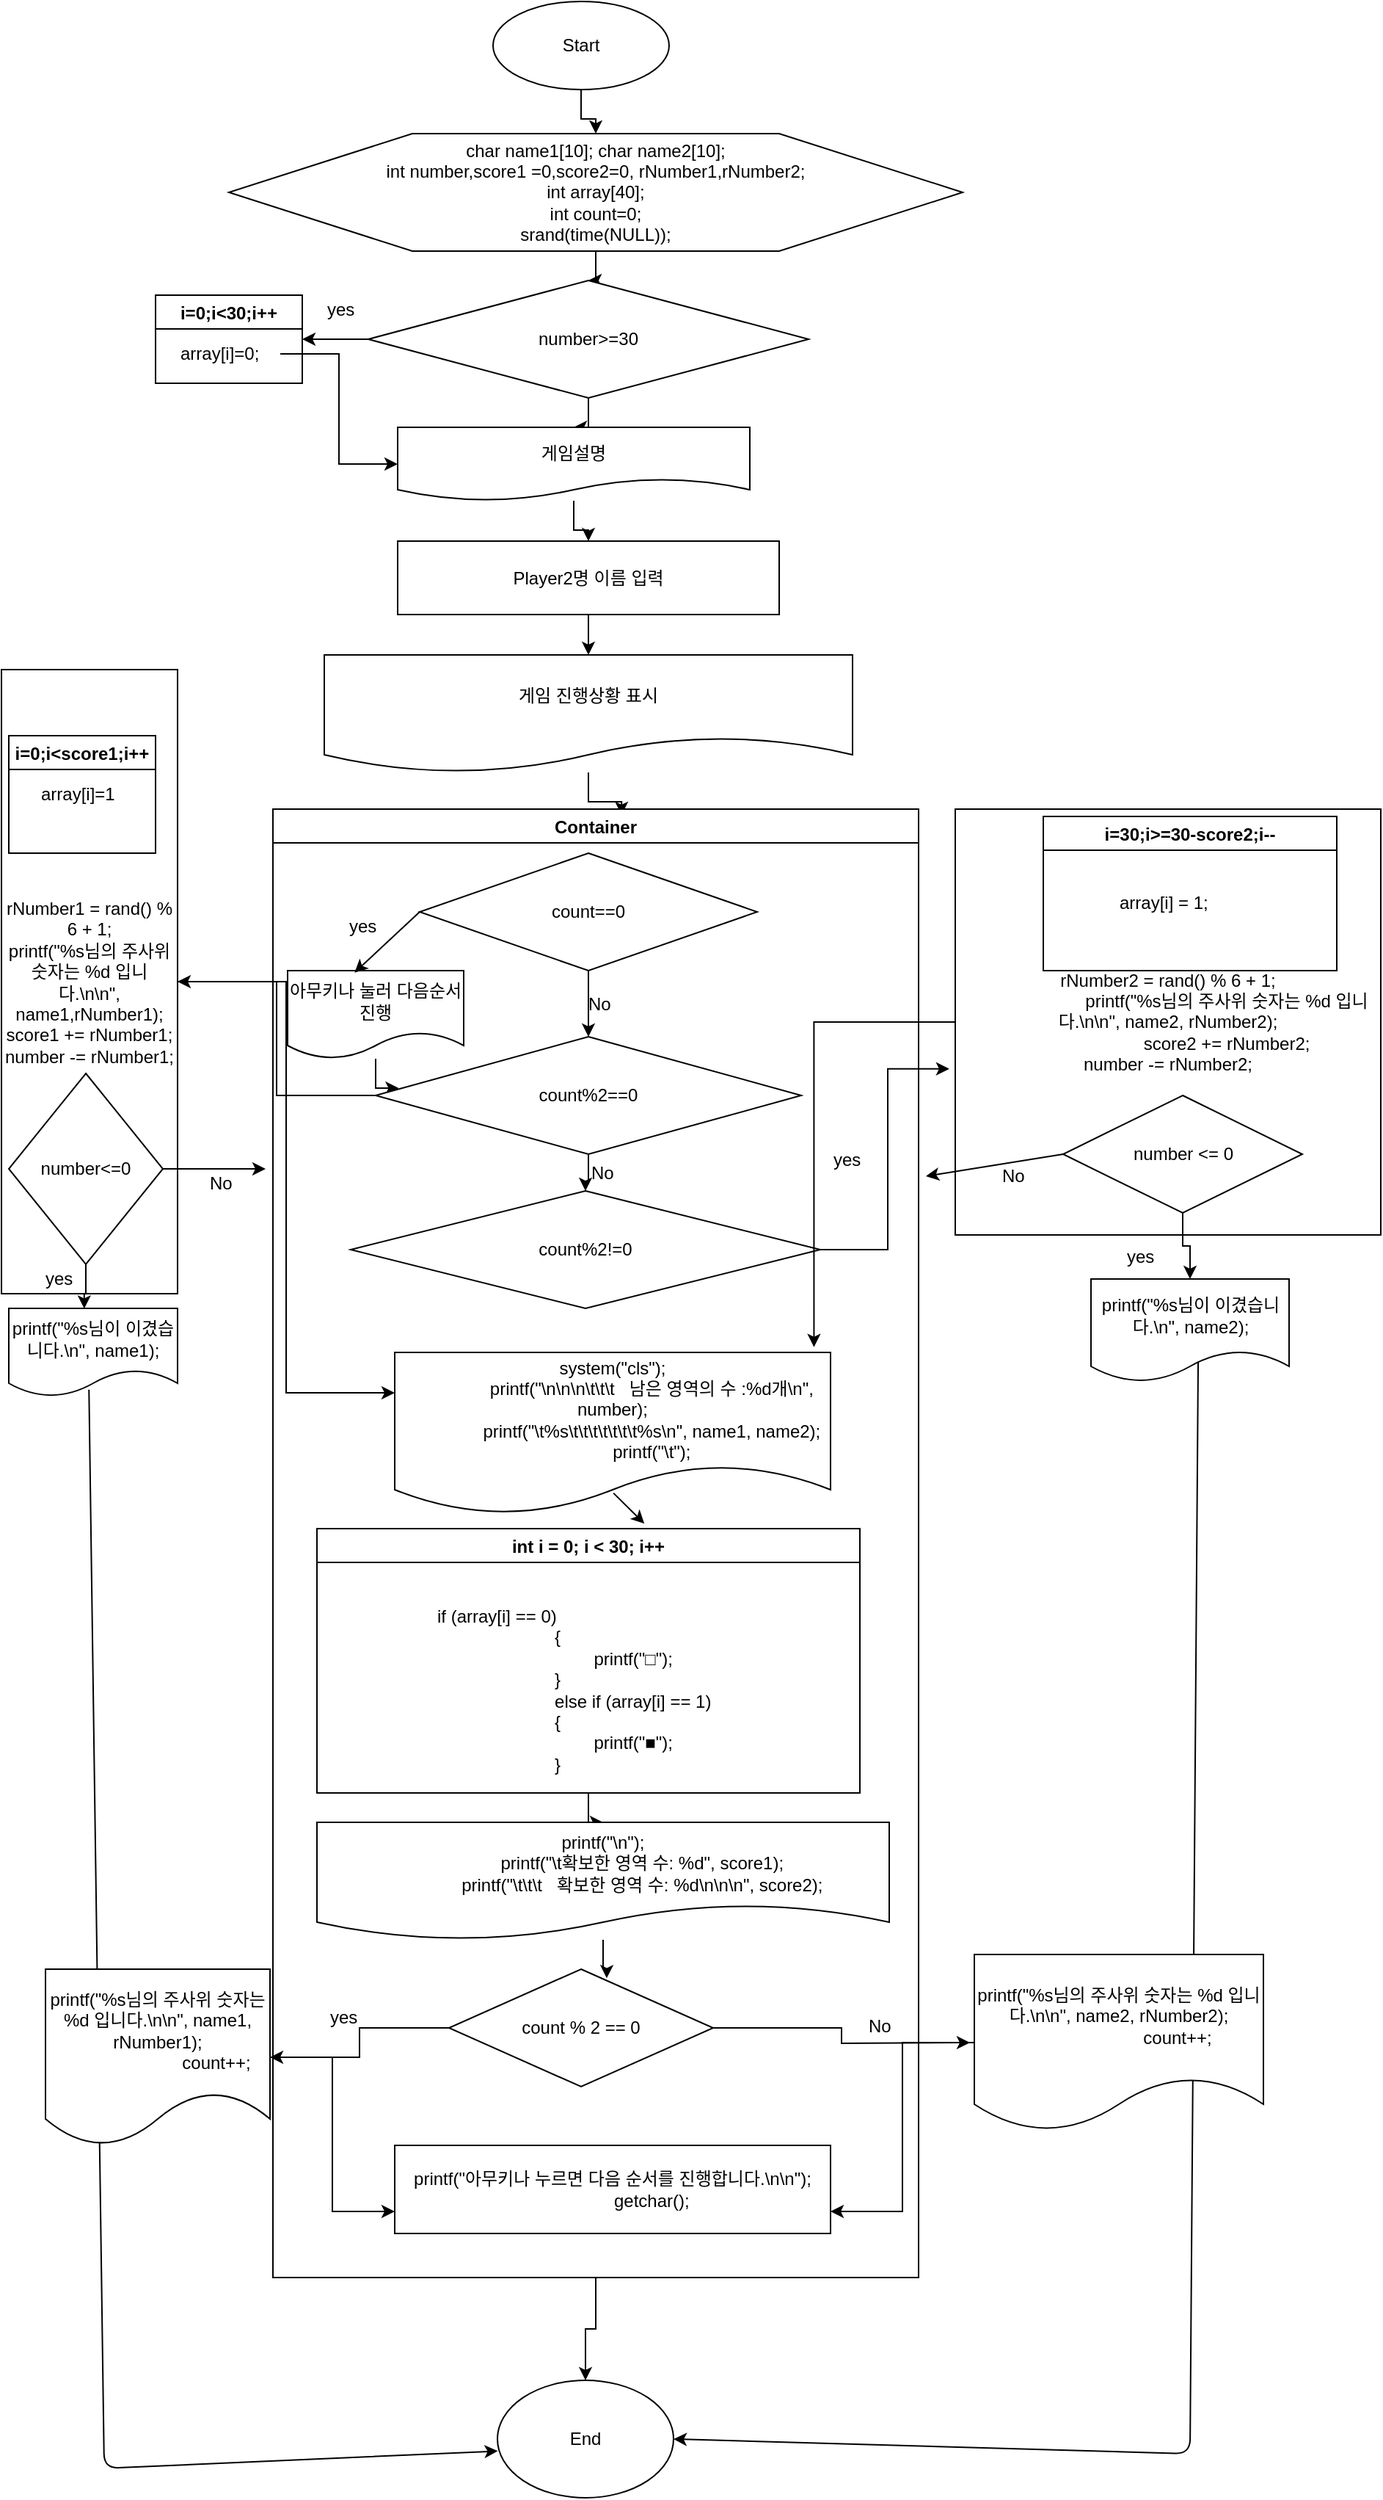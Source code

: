 <mxfile pages="1" version="11.2.4" type="github"><diagram id="EVxTNWj3zUvSbNmn4dXn" name="Page-1"><mxGraphModel dx="3460" dy="1777" grid="1" gridSize="10" guides="1" tooltips="1" connect="1" arrows="1" fold="1" page="1" pageScale="1" pageWidth="827" pageHeight="1169" math="0" shadow="0"><root><mxCell id="0"/><mxCell id="1" parent="0"/><mxCell id="WXUBjpPvQrA9IE36vHq7-67" style="edgeStyle=orthogonalEdgeStyle;rounded=0;orthogonalLoop=1;jettySize=auto;html=1;" edge="1" parent="1" source="WXUBjpPvQrA9IE36vHq7-1" target="WXUBjpPvQrA9IE36vHq7-40"><mxGeometry relative="1" as="geometry"/></mxCell><mxCell id="WXUBjpPvQrA9IE36vHq7-1" value="Start" style="ellipse;whiteSpace=wrap;html=1;" vertex="1" parent="1"><mxGeometry x="335" width="120" height="60" as="geometry"/></mxCell><mxCell id="WXUBjpPvQrA9IE36vHq7-66" style="edgeStyle=orthogonalEdgeStyle;rounded=0;orthogonalLoop=1;jettySize=auto;html=1;entryX=0.5;entryY=0;entryDx=0;entryDy=0;" edge="1" parent="1" source="WXUBjpPvQrA9IE36vHq7-40" target="WXUBjpPvQrA9IE36vHq7-41"><mxGeometry relative="1" as="geometry"/></mxCell><mxCell id="WXUBjpPvQrA9IE36vHq7-40" value="char name1[10]; char name2[10];&lt;br&gt;int number,score1 =0,score2=0,&amp;nbsp;rNumber1,rNumber2;&lt;br&gt;int array[40];&lt;br&gt;int count=0;&lt;br&gt;srand(time(NULL));" style="shape=hexagon;perimeter=hexagonPerimeter2;whiteSpace=wrap;html=1;" vertex="1" parent="1"><mxGeometry x="155" y="90" width="500" height="80" as="geometry"/></mxCell><mxCell id="WXUBjpPvQrA9IE36vHq7-63" style="edgeStyle=orthogonalEdgeStyle;rounded=0;orthogonalLoop=1;jettySize=auto;html=1;entryX=1;entryY=0.5;entryDx=0;entryDy=0;" edge="1" parent="1" source="WXUBjpPvQrA9IE36vHq7-41" target="WXUBjpPvQrA9IE36vHq7-43"><mxGeometry relative="1" as="geometry"/></mxCell><mxCell id="WXUBjpPvQrA9IE36vHq7-65" style="edgeStyle=orthogonalEdgeStyle;rounded=0;orthogonalLoop=1;jettySize=auto;html=1;" edge="1" parent="1" source="WXUBjpPvQrA9IE36vHq7-41" target="WXUBjpPvQrA9IE36vHq7-49"><mxGeometry relative="1" as="geometry"/></mxCell><mxCell id="WXUBjpPvQrA9IE36vHq7-41" value="number&amp;gt;=30" style="rhombus;whiteSpace=wrap;html=1;" vertex="1" parent="1"><mxGeometry x="250" y="190" width="300" height="80" as="geometry"/></mxCell><mxCell id="WXUBjpPvQrA9IE36vHq7-43" value="i=0;i&lt;30;i++" style="swimlane;" vertex="1" parent="1"><mxGeometry x="105" y="200" width="100" height="60" as="geometry"/></mxCell><mxCell id="WXUBjpPvQrA9IE36vHq7-44" value="array[i]=0;" style="text;html=1;resizable=0;points=[];autosize=1;align=left;verticalAlign=top;spacingTop=-4;" vertex="1" parent="WXUBjpPvQrA9IE36vHq7-43"><mxGeometry x="15" y="30" width="70" height="20" as="geometry"/></mxCell><mxCell id="WXUBjpPvQrA9IE36vHq7-47" value="yes" style="text;html=1;resizable=0;points=[];autosize=1;align=left;verticalAlign=top;spacingTop=-4;" vertex="1" parent="1"><mxGeometry x="220" y="200" width="30" height="20" as="geometry"/></mxCell><mxCell id="WXUBjpPvQrA9IE36vHq7-68" style="edgeStyle=orthogonalEdgeStyle;rounded=0;orthogonalLoop=1;jettySize=auto;html=1;" edge="1" parent="1" source="WXUBjpPvQrA9IE36vHq7-49" target="WXUBjpPvQrA9IE36vHq7-51"><mxGeometry relative="1" as="geometry"/></mxCell><mxCell id="WXUBjpPvQrA9IE36vHq7-49" value="게임설명" style="shape=document;whiteSpace=wrap;html=1;boundedLbl=1;" vertex="1" parent="1"><mxGeometry x="270" y="290" width="240" height="50" as="geometry"/></mxCell><mxCell id="WXUBjpPvQrA9IE36vHq7-69" value="" style="edgeStyle=orthogonalEdgeStyle;rounded=0;orthogonalLoop=1;jettySize=auto;html=1;" edge="1" parent="1" source="WXUBjpPvQrA9IE36vHq7-51" target="WXUBjpPvQrA9IE36vHq7-52"><mxGeometry relative="1" as="geometry"/></mxCell><mxCell id="WXUBjpPvQrA9IE36vHq7-51" value="Player2명 이름 입력" style="rounded=0;whiteSpace=wrap;html=1;" vertex="1" parent="1"><mxGeometry x="270" y="367.5" width="260" height="50" as="geometry"/></mxCell><mxCell id="WXUBjpPvQrA9IE36vHq7-72" style="edgeStyle=orthogonalEdgeStyle;rounded=0;orthogonalLoop=1;jettySize=auto;html=1;entryX=0.54;entryY=0.004;entryDx=0;entryDy=0;entryPerimeter=0;" edge="1" parent="1" source="WXUBjpPvQrA9IE36vHq7-52" target="WXUBjpPvQrA9IE36vHq7-53"><mxGeometry relative="1" as="geometry"/></mxCell><mxCell id="WXUBjpPvQrA9IE36vHq7-52" value="게임 진행상황 표시" style="shape=document;whiteSpace=wrap;html=1;boundedLbl=1;" vertex="1" parent="1"><mxGeometry x="220" y="445" width="360" height="80" as="geometry"/></mxCell><mxCell id="WXUBjpPvQrA9IE36vHq7-133" style="edgeStyle=orthogonalEdgeStyle;rounded=0;orthogonalLoop=1;jettySize=auto;html=1;entryX=0.5;entryY=0;entryDx=0;entryDy=0;" edge="1" parent="1" source="WXUBjpPvQrA9IE36vHq7-53" target="WXUBjpPvQrA9IE36vHq7-90"><mxGeometry relative="1" as="geometry"/></mxCell><mxCell id="WXUBjpPvQrA9IE36vHq7-53" value="Container" style="swimlane;" vertex="1" parent="1"><mxGeometry x="185" y="550" width="440" height="1000" as="geometry"/></mxCell><mxCell id="WXUBjpPvQrA9IE36vHq7-74" style="edgeStyle=orthogonalEdgeStyle;rounded=0;orthogonalLoop=1;jettySize=auto;html=1;entryX=0.5;entryY=0;entryDx=0;entryDy=0;" edge="1" parent="WXUBjpPvQrA9IE36vHq7-53" source="WXUBjpPvQrA9IE36vHq7-54" target="WXUBjpPvQrA9IE36vHq7-62"><mxGeometry relative="1" as="geometry"/></mxCell><mxCell id="WXUBjpPvQrA9IE36vHq7-54" value="count==0" style="rhombus;whiteSpace=wrap;html=1;" vertex="1" parent="WXUBjpPvQrA9IE36vHq7-53"><mxGeometry x="100" y="30" width="230" height="80" as="geometry"/></mxCell><mxCell id="WXUBjpPvQrA9IE36vHq7-73" style="edgeStyle=orthogonalEdgeStyle;rounded=0;orthogonalLoop=1;jettySize=auto;html=1;entryX=0.054;entryY=0.435;entryDx=0;entryDy=0;entryPerimeter=0;" edge="1" parent="WXUBjpPvQrA9IE36vHq7-53" source="WXUBjpPvQrA9IE36vHq7-56" target="WXUBjpPvQrA9IE36vHq7-62"><mxGeometry relative="1" as="geometry"/></mxCell><mxCell id="WXUBjpPvQrA9IE36vHq7-56" value="아무키나 눌러 다음순서 진행" style="shape=document;whiteSpace=wrap;html=1;boundedLbl=1;" vertex="1" parent="WXUBjpPvQrA9IE36vHq7-53"><mxGeometry x="10" y="110" width="120" height="60" as="geometry"/></mxCell><mxCell id="WXUBjpPvQrA9IE36vHq7-58" value="" style="endArrow=classic;html=1;exitX=0;exitY=0.5;exitDx=0;exitDy=0;entryX=0.38;entryY=0.023;entryDx=0;entryDy=0;entryPerimeter=0;" edge="1" parent="WXUBjpPvQrA9IE36vHq7-53" source="WXUBjpPvQrA9IE36vHq7-54" target="WXUBjpPvQrA9IE36vHq7-56"><mxGeometry width="50" height="50" relative="1" as="geometry"><mxPoint x="60" y="100" as="sourcePoint"/><mxPoint x="110" y="50" as="targetPoint"/></mxGeometry></mxCell><mxCell id="WXUBjpPvQrA9IE36vHq7-59" value="yes" style="text;html=1;resizable=0;points=[];autosize=1;align=left;verticalAlign=top;spacingTop=-4;" vertex="1" parent="WXUBjpPvQrA9IE36vHq7-53"><mxGeometry x="50" y="70" width="30" height="20" as="geometry"/></mxCell><mxCell id="WXUBjpPvQrA9IE36vHq7-93" style="edgeStyle=orthogonalEdgeStyle;rounded=0;orthogonalLoop=1;jettySize=auto;html=1;entryX=0.5;entryY=0;entryDx=0;entryDy=0;" edge="1" parent="WXUBjpPvQrA9IE36vHq7-53" source="WXUBjpPvQrA9IE36vHq7-62" target="WXUBjpPvQrA9IE36vHq7-86"><mxGeometry relative="1" as="geometry"/></mxCell><mxCell id="WXUBjpPvQrA9IE36vHq7-62" value="count%2==0" style="rhombus;whiteSpace=wrap;html=1;" vertex="1" parent="WXUBjpPvQrA9IE36vHq7-53"><mxGeometry x="70" y="155" width="290" height="80" as="geometry"/></mxCell><mxCell id="WXUBjpPvQrA9IE36vHq7-86" value="count%2!=0" style="rhombus;whiteSpace=wrap;html=1;" vertex="1" parent="WXUBjpPvQrA9IE36vHq7-53"><mxGeometry x="53" y="260" width="320" height="80" as="geometry"/></mxCell><mxCell id="WXUBjpPvQrA9IE36vHq7-114" value="&lt;div&gt;system(&quot;cls&quot;);&lt;/div&gt;&lt;div&gt;&lt;span style=&quot;white-space: pre&quot;&gt;&#9;&#9;&lt;/span&gt;printf(&quot;\n\n\n\t\t\t&amp;nbsp; &amp;nbsp;남은 영역의 수 :%d개\n&quot;, number);&lt;/div&gt;&lt;div&gt;&lt;span style=&quot;white-space: pre&quot;&gt;&#9;&#9;&lt;/span&gt;printf(&quot;\t%s\t\t\t\t\t\t\t%s\n&quot;, name1, name2);&lt;/div&gt;&lt;div&gt;&lt;span style=&quot;white-space: pre&quot;&gt;&#9;&#9;&lt;/span&gt;printf(&quot;\t&quot;);&lt;/div&gt;" style="shape=document;whiteSpace=wrap;html=1;boundedLbl=1;" vertex="1" parent="WXUBjpPvQrA9IE36vHq7-53"><mxGeometry x="83" y="370" width="297" height="110" as="geometry"/></mxCell><mxCell id="WXUBjpPvQrA9IE36vHq7-135" style="edgeStyle=orthogonalEdgeStyle;rounded=0;orthogonalLoop=1;jettySize=auto;html=1;" edge="1" parent="WXUBjpPvQrA9IE36vHq7-53" source="WXUBjpPvQrA9IE36vHq7-118" target="WXUBjpPvQrA9IE36vHq7-124"><mxGeometry relative="1" as="geometry"/></mxCell><mxCell id="WXUBjpPvQrA9IE36vHq7-118" value="int i = 0; i &lt; 30; i++" style="swimlane;" vertex="1" parent="WXUBjpPvQrA9IE36vHq7-53"><mxGeometry x="30" y="490" width="370" height="180" as="geometry"/></mxCell><mxCell id="WXUBjpPvQrA9IE36vHq7-120" value="&lt;div&gt;if (array[i] == 0)&lt;/div&gt;&lt;div&gt;&lt;span style=&quot;white-space: pre&quot;&gt;&#9;&#9;&#9;&lt;/span&gt;{&lt;/div&gt;&lt;div&gt;&lt;span style=&quot;white-space: pre&quot;&gt;&#9;&#9;&#9;&#9;&lt;/span&gt;printf(&quot;□&quot;);&lt;/div&gt;&lt;div&gt;&lt;span style=&quot;white-space: pre&quot;&gt;&#9;&#9;&#9;&lt;/span&gt;}&lt;/div&gt;&lt;div&gt;&lt;span style=&quot;white-space: pre&quot;&gt;&#9;&#9;&#9;&lt;/span&gt;else if (array[i] == 1)&lt;/div&gt;&lt;div&gt;&lt;span style=&quot;white-space: pre&quot;&gt;&#9;&#9;&#9;&lt;/span&gt;{&lt;/div&gt;&lt;div&gt;&lt;span style=&quot;white-space: pre&quot;&gt;&#9;&#9;&#9;&#9;&lt;/span&gt;printf(&quot;■&quot;);&lt;/div&gt;&lt;div&gt;&lt;span style=&quot;white-space: pre&quot;&gt;&#9;&#9;&#9;&lt;/span&gt;}&lt;/div&gt;" style="text;html=1;resizable=0;points=[];autosize=1;align=left;verticalAlign=top;spacingTop=-4;" vertex="1" parent="WXUBjpPvQrA9IE36vHq7-118"><mxGeometry x="80" y="50" width="200" height="110" as="geometry"/></mxCell><mxCell id="WXUBjpPvQrA9IE36vHq7-123" value="" style="endArrow=classic;html=1;exitX=0.502;exitY=0.871;exitDx=0;exitDy=0;exitPerimeter=0;entryX=0.603;entryY=-0.019;entryDx=0;entryDy=0;entryPerimeter=0;" edge="1" parent="WXUBjpPvQrA9IE36vHq7-53" source="WXUBjpPvQrA9IE36vHq7-114" target="WXUBjpPvQrA9IE36vHq7-118"><mxGeometry width="50" height="50" relative="1" as="geometry"><mxPoint x="-175" y="1000" as="sourcePoint"/><mxPoint x="-125" y="950" as="targetPoint"/></mxGeometry></mxCell><mxCell id="WXUBjpPvQrA9IE36vHq7-134" style="edgeStyle=orthogonalEdgeStyle;rounded=0;orthogonalLoop=1;jettySize=auto;html=1;entryX=0.597;entryY=0.077;entryDx=0;entryDy=0;entryPerimeter=0;" edge="1" parent="WXUBjpPvQrA9IE36vHq7-53" source="WXUBjpPvQrA9IE36vHq7-124" target="WXUBjpPvQrA9IE36vHq7-125"><mxGeometry relative="1" as="geometry"/></mxCell><mxCell id="WXUBjpPvQrA9IE36vHq7-124" value="&lt;div&gt;printf(&quot;\n&quot;);&lt;/div&gt;&lt;div&gt;&lt;span style=&quot;white-space: pre&quot;&gt;&#9;&#9;&lt;/span&gt;printf(&quot;\t확보한 영역 수: %d&quot;, score1);&lt;/div&gt;&lt;div&gt;&lt;span style=&quot;white-space: pre&quot;&gt;&#9;&#9;&lt;/span&gt;printf(&quot;\t\t\t&amp;nbsp; &amp;nbsp;확보한 영역 수: %d\n\n\n&quot;, score2);&lt;/div&gt;" style="shape=document;whiteSpace=wrap;html=1;boundedLbl=1;" vertex="1" parent="WXUBjpPvQrA9IE36vHq7-53"><mxGeometry x="30" y="690" width="390" height="80" as="geometry"/></mxCell><mxCell id="WXUBjpPvQrA9IE36vHq7-125" value="count % 2 == 0" style="rhombus;whiteSpace=wrap;html=1;" vertex="1" parent="WXUBjpPvQrA9IE36vHq7-53"><mxGeometry x="120" y="790" width="180" height="80" as="geometry"/></mxCell><mxCell id="WXUBjpPvQrA9IE36vHq7-132" value="&lt;div&gt;printf(&quot;아무키나 누르면 다음 순서를 진행합니다.\n\n&quot;);&lt;/div&gt;&lt;div&gt;&lt;span style=&quot;white-space: pre&quot;&gt;&#9;&#9;&lt;/span&gt;getchar();&lt;/div&gt;" style="rounded=0;whiteSpace=wrap;html=1;" vertex="1" parent="WXUBjpPvQrA9IE36vHq7-53"><mxGeometry x="83" y="910" width="297" height="60" as="geometry"/></mxCell><mxCell id="WXUBjpPvQrA9IE36vHq7-64" style="edgeStyle=orthogonalEdgeStyle;rounded=0;orthogonalLoop=1;jettySize=auto;html=1;entryX=0;entryY=0.5;entryDx=0;entryDy=0;" edge="1" parent="1" source="WXUBjpPvQrA9IE36vHq7-44" target="WXUBjpPvQrA9IE36vHq7-49"><mxGeometry relative="1" as="geometry"/></mxCell><mxCell id="WXUBjpPvQrA9IE36vHq7-75" value="No" style="text;html=1;resizable=0;points=[];autosize=1;align=left;verticalAlign=top;spacingTop=-4;" vertex="1" parent="1"><mxGeometry x="398" y="672.5" width="30" height="20" as="geometry"/></mxCell><mxCell id="WXUBjpPvQrA9IE36vHq7-76" style="edgeStyle=orthogonalEdgeStyle;rounded=0;orthogonalLoop=1;jettySize=auto;html=1;" edge="1" parent="1" source="WXUBjpPvQrA9IE36vHq7-62" target="WXUBjpPvQrA9IE36vHq7-77"><mxGeometry relative="1" as="geometry"><mxPoint x="150" y="745" as="targetPoint"/></mxGeometry></mxCell><mxCell id="WXUBjpPvQrA9IE36vHq7-117" style="edgeStyle=orthogonalEdgeStyle;rounded=0;orthogonalLoop=1;jettySize=auto;html=1;entryX=0;entryY=0.25;entryDx=0;entryDy=0;" edge="1" parent="1" source="WXUBjpPvQrA9IE36vHq7-77" target="WXUBjpPvQrA9IE36vHq7-114"><mxGeometry relative="1" as="geometry"/></mxCell><mxCell id="WXUBjpPvQrA9IE36vHq7-77" value="&lt;div&gt;rNumber1 = rand() % 6 + 1;&lt;/div&gt;&lt;div&gt;printf(&quot;%s님의 주사위 숫자는 %d 입니다.\n\n&quot;, name1,rNumber1);&lt;/div&gt;&lt;div&gt;score1 += rNumber1;&lt;/div&gt;&lt;div&gt;number -= rNumber1;&lt;/div&gt;" style="rounded=0;whiteSpace=wrap;html=1;" vertex="1" parent="1"><mxGeometry y="455" width="120" height="425" as="geometry"/></mxCell><mxCell id="WXUBjpPvQrA9IE36vHq7-78" value="i=0;i&lt;score1;i++" style="swimlane;" vertex="1" parent="1"><mxGeometry x="5" y="500" width="100" height="80" as="geometry"/></mxCell><mxCell id="WXUBjpPvQrA9IE36vHq7-79" value="array[i]=1" style="text;html=1;resizable=0;points=[];autosize=1;align=left;verticalAlign=top;spacingTop=-4;" vertex="1" parent="1"><mxGeometry x="25" y="530" width="70" height="20" as="geometry"/></mxCell><mxCell id="WXUBjpPvQrA9IE36vHq7-83" style="edgeStyle=orthogonalEdgeStyle;rounded=0;orthogonalLoop=1;jettySize=auto;html=1;entryX=0.447;entryY=0.003;entryDx=0;entryDy=0;entryPerimeter=0;" edge="1" parent="1" source="WXUBjpPvQrA9IE36vHq7-80" target="WXUBjpPvQrA9IE36vHq7-82"><mxGeometry relative="1" as="geometry"/></mxCell><mxCell id="WXUBjpPvQrA9IE36vHq7-87" style="edgeStyle=orthogonalEdgeStyle;rounded=0;orthogonalLoop=1;jettySize=auto;html=1;" edge="1" parent="1" source="WXUBjpPvQrA9IE36vHq7-80"><mxGeometry relative="1" as="geometry"><mxPoint x="180" y="795" as="targetPoint"/></mxGeometry></mxCell><mxCell id="WXUBjpPvQrA9IE36vHq7-80" value="number&amp;lt;=0" style="rhombus;whiteSpace=wrap;html=1;" vertex="1" parent="1"><mxGeometry x="5" y="730" width="105" height="130" as="geometry"/></mxCell><mxCell id="WXUBjpPvQrA9IE36vHq7-82" value="printf(&quot;%s님이 이겼습니다.\n&quot;, name1);" style="shape=document;whiteSpace=wrap;html=1;boundedLbl=1;" vertex="1" parent="1"><mxGeometry x="5" y="890" width="115" height="60" as="geometry"/></mxCell><mxCell id="WXUBjpPvQrA9IE36vHq7-84" value="yes" style="text;html=1;resizable=0;points=[];autosize=1;align=left;verticalAlign=top;spacingTop=-4;" vertex="1" parent="1"><mxGeometry x="27.5" y="860" width="30" height="20" as="geometry"/></mxCell><mxCell id="WXUBjpPvQrA9IE36vHq7-88" value="No" style="text;html=1;resizable=0;points=[];autosize=1;align=left;verticalAlign=top;spacingTop=-4;" vertex="1" parent="1"><mxGeometry x="140" y="795" width="30" height="20" as="geometry"/></mxCell><mxCell id="WXUBjpPvQrA9IE36vHq7-90" value="End" style="ellipse;whiteSpace=wrap;html=1;" vertex="1" parent="1"><mxGeometry x="338" y="1620" width="120" height="80" as="geometry"/></mxCell><mxCell id="WXUBjpPvQrA9IE36vHq7-92" value="" style="endArrow=classic;html=1;exitX=0.475;exitY=0.923;exitDx=0;exitDy=0;exitPerimeter=0;entryX=0.002;entryY=0.602;entryDx=0;entryDy=0;entryPerimeter=0;" edge="1" parent="1" source="WXUBjpPvQrA9IE36vHq7-82" target="WXUBjpPvQrA9IE36vHq7-90"><mxGeometry width="50" height="50" relative="1" as="geometry"><mxPoint x="57.5" y="1000" as="sourcePoint"/><mxPoint x="107.5" y="950" as="targetPoint"/><Array as="points"><mxPoint x="70" y="1680"/></Array></mxGeometry></mxCell><mxCell id="WXUBjpPvQrA9IE36vHq7-94" value="No" style="text;html=1;resizable=0;points=[];autosize=1;align=left;verticalAlign=top;spacingTop=-4;" vertex="1" parent="1"><mxGeometry x="400" y="788" width="30" height="20" as="geometry"/></mxCell><mxCell id="WXUBjpPvQrA9IE36vHq7-116" style="edgeStyle=orthogonalEdgeStyle;rounded=0;orthogonalLoop=1;jettySize=auto;html=1;entryX=0.962;entryY=-0.033;entryDx=0;entryDy=0;entryPerimeter=0;" edge="1" parent="1" source="WXUBjpPvQrA9IE36vHq7-95" target="WXUBjpPvQrA9IE36vHq7-114"><mxGeometry relative="1" as="geometry"/></mxCell><mxCell id="WXUBjpPvQrA9IE36vHq7-95" value="&lt;div&gt;rNumber2 = rand() % 6 + 1;&lt;/div&gt;&lt;div&gt;&lt;span style=&quot;white-space: pre&quot;&gt;&#9;&#9;&#9;&lt;/span&gt;printf(&quot;%s님의 주사위 숫자는 %d 입니다.\n\n&quot;, name2, rNumber2);&lt;/div&gt;&lt;div&gt;&lt;span style=&quot;white-space: pre&quot;&gt;&#9;&#9;&#9;&lt;/span&gt;score2 += rNumber2;&lt;/div&gt;&lt;div&gt;number -= rNumber2;&lt;br&gt;&lt;/div&gt;" style="whiteSpace=wrap;html=1;aspect=fixed;" vertex="1" parent="1"><mxGeometry x="650" y="550" width="290" height="290" as="geometry"/></mxCell><mxCell id="WXUBjpPvQrA9IE36vHq7-96" style="edgeStyle=orthogonalEdgeStyle;rounded=0;orthogonalLoop=1;jettySize=auto;html=1;entryX=-0.014;entryY=0.61;entryDx=0;entryDy=0;entryPerimeter=0;" edge="1" parent="1" source="WXUBjpPvQrA9IE36vHq7-86" target="WXUBjpPvQrA9IE36vHq7-95"><mxGeometry relative="1" as="geometry"/></mxCell><mxCell id="WXUBjpPvQrA9IE36vHq7-97" value="yes" style="text;html=1;resizable=0;points=[];autosize=1;align=left;verticalAlign=top;spacingTop=-4;" vertex="1" parent="1"><mxGeometry x="565" y="779" width="30" height="20" as="geometry"/></mxCell><mxCell id="WXUBjpPvQrA9IE36vHq7-99" value="i=30;i&gt;=30-score2;i--" style="swimlane;" vertex="1" parent="1"><mxGeometry x="710" y="555" width="200" height="105" as="geometry"/></mxCell><mxCell id="WXUBjpPvQrA9IE36vHq7-100" value="array[i] = 1;" style="text;html=1;" vertex="1" parent="1"><mxGeometry x="760" y="600" width="90" height="30" as="geometry"/></mxCell><mxCell id="WXUBjpPvQrA9IE36vHq7-104" style="edgeStyle=orthogonalEdgeStyle;rounded=0;orthogonalLoop=1;jettySize=auto;html=1;entryX=0.5;entryY=0;entryDx=0;entryDy=0;" edge="1" parent="1" source="WXUBjpPvQrA9IE36vHq7-101" target="WXUBjpPvQrA9IE36vHq7-102"><mxGeometry relative="1" as="geometry"/></mxCell><mxCell id="WXUBjpPvQrA9IE36vHq7-101" value="number &amp;lt;= 0" style="rhombus;whiteSpace=wrap;html=1;" vertex="1" parent="1"><mxGeometry x="723.5" y="745" width="163" height="80" as="geometry"/></mxCell><mxCell id="WXUBjpPvQrA9IE36vHq7-102" value="printf(&quot;%s님이 이겼습니다.\n&quot;, name2);" style="shape=document;whiteSpace=wrap;html=1;boundedLbl=1;" vertex="1" parent="1"><mxGeometry x="742.5" y="870" width="135" height="70" as="geometry"/></mxCell><mxCell id="WXUBjpPvQrA9IE36vHq7-107" value="" style="endArrow=classic;html=1;exitX=0.541;exitY=0.803;exitDx=0;exitDy=0;exitPerimeter=0;entryX=1;entryY=0.5;entryDx=0;entryDy=0;" edge="1" parent="1" source="WXUBjpPvQrA9IE36vHq7-102" target="WXUBjpPvQrA9IE36vHq7-90"><mxGeometry width="50" height="50" relative="1" as="geometry"><mxPoint x="785" y="1060" as="sourcePoint"/><mxPoint x="835" y="1010" as="targetPoint"/><Array as="points"><mxPoint x="810" y="1670"/></Array></mxGeometry></mxCell><mxCell id="WXUBjpPvQrA9IE36vHq7-108" value="yes" style="text;html=1;resizable=0;points=[];autosize=1;align=left;verticalAlign=top;spacingTop=-4;" vertex="1" parent="1"><mxGeometry x="765" y="845" width="30" height="20" as="geometry"/></mxCell><mxCell id="WXUBjpPvQrA9IE36vHq7-109" value="" style="endArrow=classic;html=1;exitX=0;exitY=0.5;exitDx=0;exitDy=0;" edge="1" parent="1" source="WXUBjpPvQrA9IE36vHq7-101"><mxGeometry width="50" height="50" relative="1" as="geometry"><mxPoint x="10" y="1220" as="sourcePoint"/><mxPoint x="630" y="800" as="targetPoint"/></mxGeometry></mxCell><mxCell id="WXUBjpPvQrA9IE36vHq7-110" value="No" style="text;html=1;resizable=0;points=[];autosize=1;align=left;verticalAlign=top;spacingTop=-4;" vertex="1" parent="1"><mxGeometry x="680" y="790" width="30" height="20" as="geometry"/></mxCell><mxCell id="WXUBjpPvQrA9IE36vHq7-137" style="edgeStyle=orthogonalEdgeStyle;rounded=0;orthogonalLoop=1;jettySize=auto;html=1;entryX=0;entryY=0.75;entryDx=0;entryDy=0;" edge="1" parent="1" source="WXUBjpPvQrA9IE36vHq7-126" target="WXUBjpPvQrA9IE36vHq7-132"><mxGeometry relative="1" as="geometry"/></mxCell><mxCell id="WXUBjpPvQrA9IE36vHq7-126" value="&lt;div&gt;printf(&quot;%s님의 주사위 숫자는 %d 입니다.\n\n&quot;, name1, rNumber1);&lt;/div&gt;&lt;div&gt;&lt;span style=&quot;white-space: pre&quot;&gt;&#9;&#9;&#9;&lt;/span&gt;count++;&lt;/div&gt;" style="shape=document;whiteSpace=wrap;html=1;boundedLbl=1;" vertex="1" parent="1"><mxGeometry x="30" y="1340" width="153" height="120" as="geometry"/></mxCell><mxCell id="WXUBjpPvQrA9IE36vHq7-136" style="edgeStyle=orthogonalEdgeStyle;rounded=0;orthogonalLoop=1;jettySize=auto;html=1;entryX=1;entryY=0.75;entryDx=0;entryDy=0;" edge="1" parent="1" source="WXUBjpPvQrA9IE36vHq7-127" target="WXUBjpPvQrA9IE36vHq7-132"><mxGeometry relative="1" as="geometry"/></mxCell><mxCell id="WXUBjpPvQrA9IE36vHq7-127" value="&lt;div&gt;printf(&quot;%s님의 주사위 숫자는 %d 입니다.\n\n&quot;, name2, rNumber2);&lt;/div&gt;&lt;div&gt;&lt;span style=&quot;white-space: pre&quot;&gt;&#9;&#9;&#9;&lt;/span&gt;count++;&lt;/div&gt;" style="shape=document;whiteSpace=wrap;html=1;boundedLbl=1;" vertex="1" parent="1"><mxGeometry x="663" y="1330" width="197" height="120" as="geometry"/></mxCell><mxCell id="WXUBjpPvQrA9IE36vHq7-128" style="edgeStyle=orthogonalEdgeStyle;rounded=0;orthogonalLoop=1;jettySize=auto;html=1;" edge="1" parent="1" source="WXUBjpPvQrA9IE36vHq7-125" target="WXUBjpPvQrA9IE36vHq7-126"><mxGeometry relative="1" as="geometry"/></mxCell><mxCell id="WXUBjpPvQrA9IE36vHq7-129" style="edgeStyle=orthogonalEdgeStyle;rounded=0;orthogonalLoop=1;jettySize=auto;html=1;" edge="1" parent="1" source="WXUBjpPvQrA9IE36vHq7-125"><mxGeometry relative="1" as="geometry"><mxPoint x="660" y="1390" as="targetPoint"/></mxGeometry></mxCell><mxCell id="WXUBjpPvQrA9IE36vHq7-130" value="yes" style="text;html=1;resizable=0;points=[];autosize=1;align=left;verticalAlign=top;spacingTop=-4;" vertex="1" parent="1"><mxGeometry x="222" y="1363" width="30" height="20" as="geometry"/></mxCell><mxCell id="WXUBjpPvQrA9IE36vHq7-131" value="No" style="text;html=1;resizable=0;points=[];autosize=1;align=left;verticalAlign=top;spacingTop=-4;" vertex="1" parent="1"><mxGeometry x="589" y="1369" width="30" height="20" as="geometry"/></mxCell></root></mxGraphModel></diagram></mxfile>